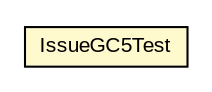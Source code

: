 #!/usr/local/bin/dot
#
# Class diagram 
# Generated by UMLGraph version 5.1 (http://www.umlgraph.org/)
#

digraph G {
	edge [fontname="arial",fontsize=10,labelfontname="arial",labelfontsize=10];
	node [fontname="arial",fontsize=10,shape=plaintext];
	nodesep=0.25;
	ranksep=0.5;
	// com.helger.schematron.supplemantery.IssueGC5Test
	c772 [label=<<table title="com.helger.schematron.supplemantery.IssueGC5Test" border="0" cellborder="1" cellspacing="0" cellpadding="2" port="p" bgcolor="lemonChiffon" href="./IssueGC5Test.html">
		<tr><td><table border="0" cellspacing="0" cellpadding="1">
<tr><td align="center" balign="center"> IssueGC5Test </td></tr>
		</table></td></tr>
		</table>>, fontname="arial", fontcolor="black", fontsize=10.0];
}

